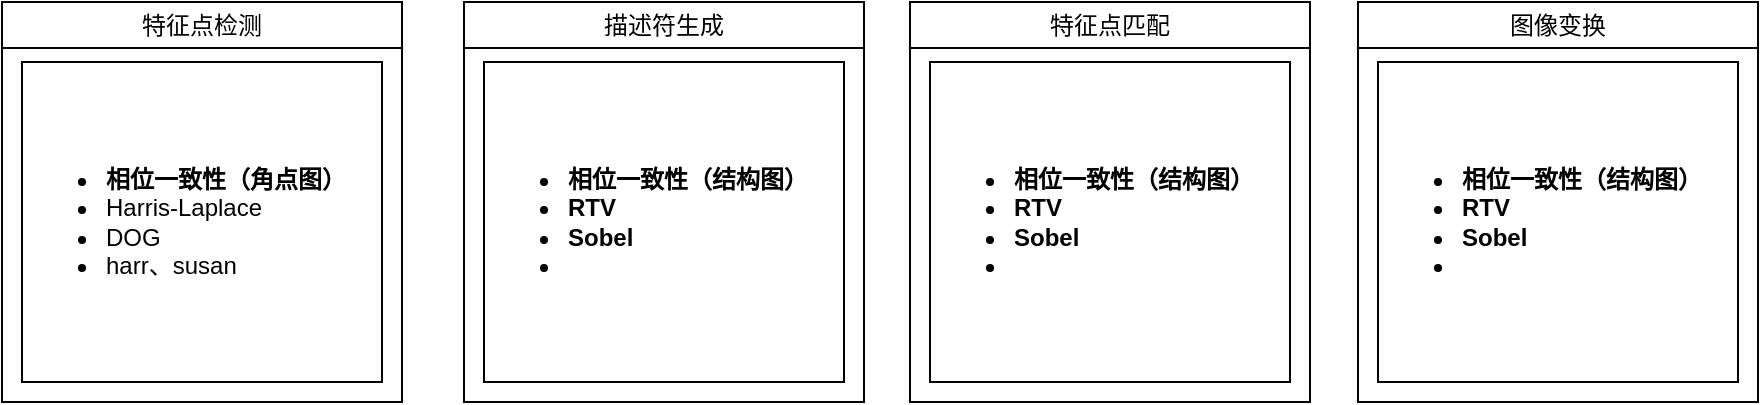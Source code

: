 <mxfile version="24.4.4" type="github">
  <diagram name="第 1 页" id="RJKPdSWIhoa_XMss9xg4">
    <mxGraphModel dx="887" dy="448" grid="1" gridSize="10" guides="1" tooltips="1" connect="1" arrows="1" fold="1" page="1" pageScale="1" pageWidth="1169" pageHeight="827" math="0" shadow="0">
      <root>
        <mxCell id="0" />
        <mxCell id="1" parent="0" />
        <mxCell id="WZ_m8tn04QZmBhPAYWbd-7" value="&lt;span style=&quot;font-weight: 400;&quot;&gt;特征点检测&lt;/span&gt;" style="swimlane;whiteSpace=wrap;html=1;" vertex="1" parent="1">
          <mxGeometry x="242" y="320" width="200" height="200" as="geometry" />
        </mxCell>
        <mxCell id="WZ_m8tn04QZmBhPAYWbd-1" value="&lt;ul&gt;&lt;li&gt;&lt;b&gt;相位一致性（角点图）&lt;/b&gt;&lt;/li&gt;&lt;li&gt;Harris-Laplace&lt;/li&gt;&lt;li&gt;DOG&lt;/li&gt;&lt;li&gt;harr、susan&lt;/li&gt;&lt;/ul&gt;" style="rounded=0;whiteSpace=wrap;html=1;align=left;" vertex="1" parent="WZ_m8tn04QZmBhPAYWbd-7">
          <mxGeometry x="10" y="30" width="180" height="160" as="geometry" />
        </mxCell>
        <mxCell id="WZ_m8tn04QZmBhPAYWbd-8" value="&lt;span style=&quot;font-weight: 400;&quot;&gt;描述符生成&lt;/span&gt;" style="swimlane;whiteSpace=wrap;html=1;" vertex="1" parent="1">
          <mxGeometry x="473" y="320" width="200" height="200" as="geometry" />
        </mxCell>
        <mxCell id="WZ_m8tn04QZmBhPAYWbd-9" value="&lt;ul&gt;&lt;li&gt;&lt;b&gt;相位一致性（结构图）&lt;/b&gt;&lt;/li&gt;&lt;li&gt;&lt;b&gt;RTV&lt;/b&gt;&lt;/li&gt;&lt;li&gt;&lt;b&gt;Sobel&lt;/b&gt;&lt;/li&gt;&lt;li&gt;&lt;br&gt;&lt;/li&gt;&lt;/ul&gt;" style="rounded=0;whiteSpace=wrap;html=1;align=left;" vertex="1" parent="WZ_m8tn04QZmBhPAYWbd-8">
          <mxGeometry x="10" y="30" width="180" height="160" as="geometry" />
        </mxCell>
        <mxCell id="WZ_m8tn04QZmBhPAYWbd-11" value="&lt;span style=&quot;font-weight: 400;&quot;&gt;特征点匹配&lt;/span&gt;" style="swimlane;whiteSpace=wrap;html=1;" vertex="1" parent="1">
          <mxGeometry x="696" y="320" width="200" height="200" as="geometry" />
        </mxCell>
        <mxCell id="WZ_m8tn04QZmBhPAYWbd-12" value="&lt;ul&gt;&lt;li&gt;&lt;b&gt;相位一致性（结构图）&lt;/b&gt;&lt;/li&gt;&lt;li&gt;&lt;b&gt;RTV&lt;/b&gt;&lt;/li&gt;&lt;li&gt;&lt;b&gt;Sobel&lt;/b&gt;&lt;/li&gt;&lt;li&gt;&lt;br&gt;&lt;/li&gt;&lt;/ul&gt;" style="rounded=0;whiteSpace=wrap;html=1;align=left;" vertex="1" parent="WZ_m8tn04QZmBhPAYWbd-11">
          <mxGeometry x="10" y="30" width="180" height="160" as="geometry" />
        </mxCell>
        <mxCell id="WZ_m8tn04QZmBhPAYWbd-13" value="&lt;span style=&quot;font-weight: 400;&quot;&gt;图像变换&lt;/span&gt;" style="swimlane;whiteSpace=wrap;html=1;" vertex="1" parent="1">
          <mxGeometry x="920" y="320" width="200" height="200" as="geometry" />
        </mxCell>
        <mxCell id="WZ_m8tn04QZmBhPAYWbd-14" value="&lt;ul&gt;&lt;li&gt;&lt;b&gt;相位一致性（结构图）&lt;/b&gt;&lt;/li&gt;&lt;li&gt;&lt;b&gt;RTV&lt;/b&gt;&lt;/li&gt;&lt;li&gt;&lt;b&gt;Sobel&lt;/b&gt;&lt;/li&gt;&lt;li&gt;&lt;br&gt;&lt;/li&gt;&lt;/ul&gt;" style="rounded=0;whiteSpace=wrap;html=1;align=left;" vertex="1" parent="WZ_m8tn04QZmBhPAYWbd-13">
          <mxGeometry x="10" y="30" width="180" height="160" as="geometry" />
        </mxCell>
      </root>
    </mxGraphModel>
  </diagram>
</mxfile>
